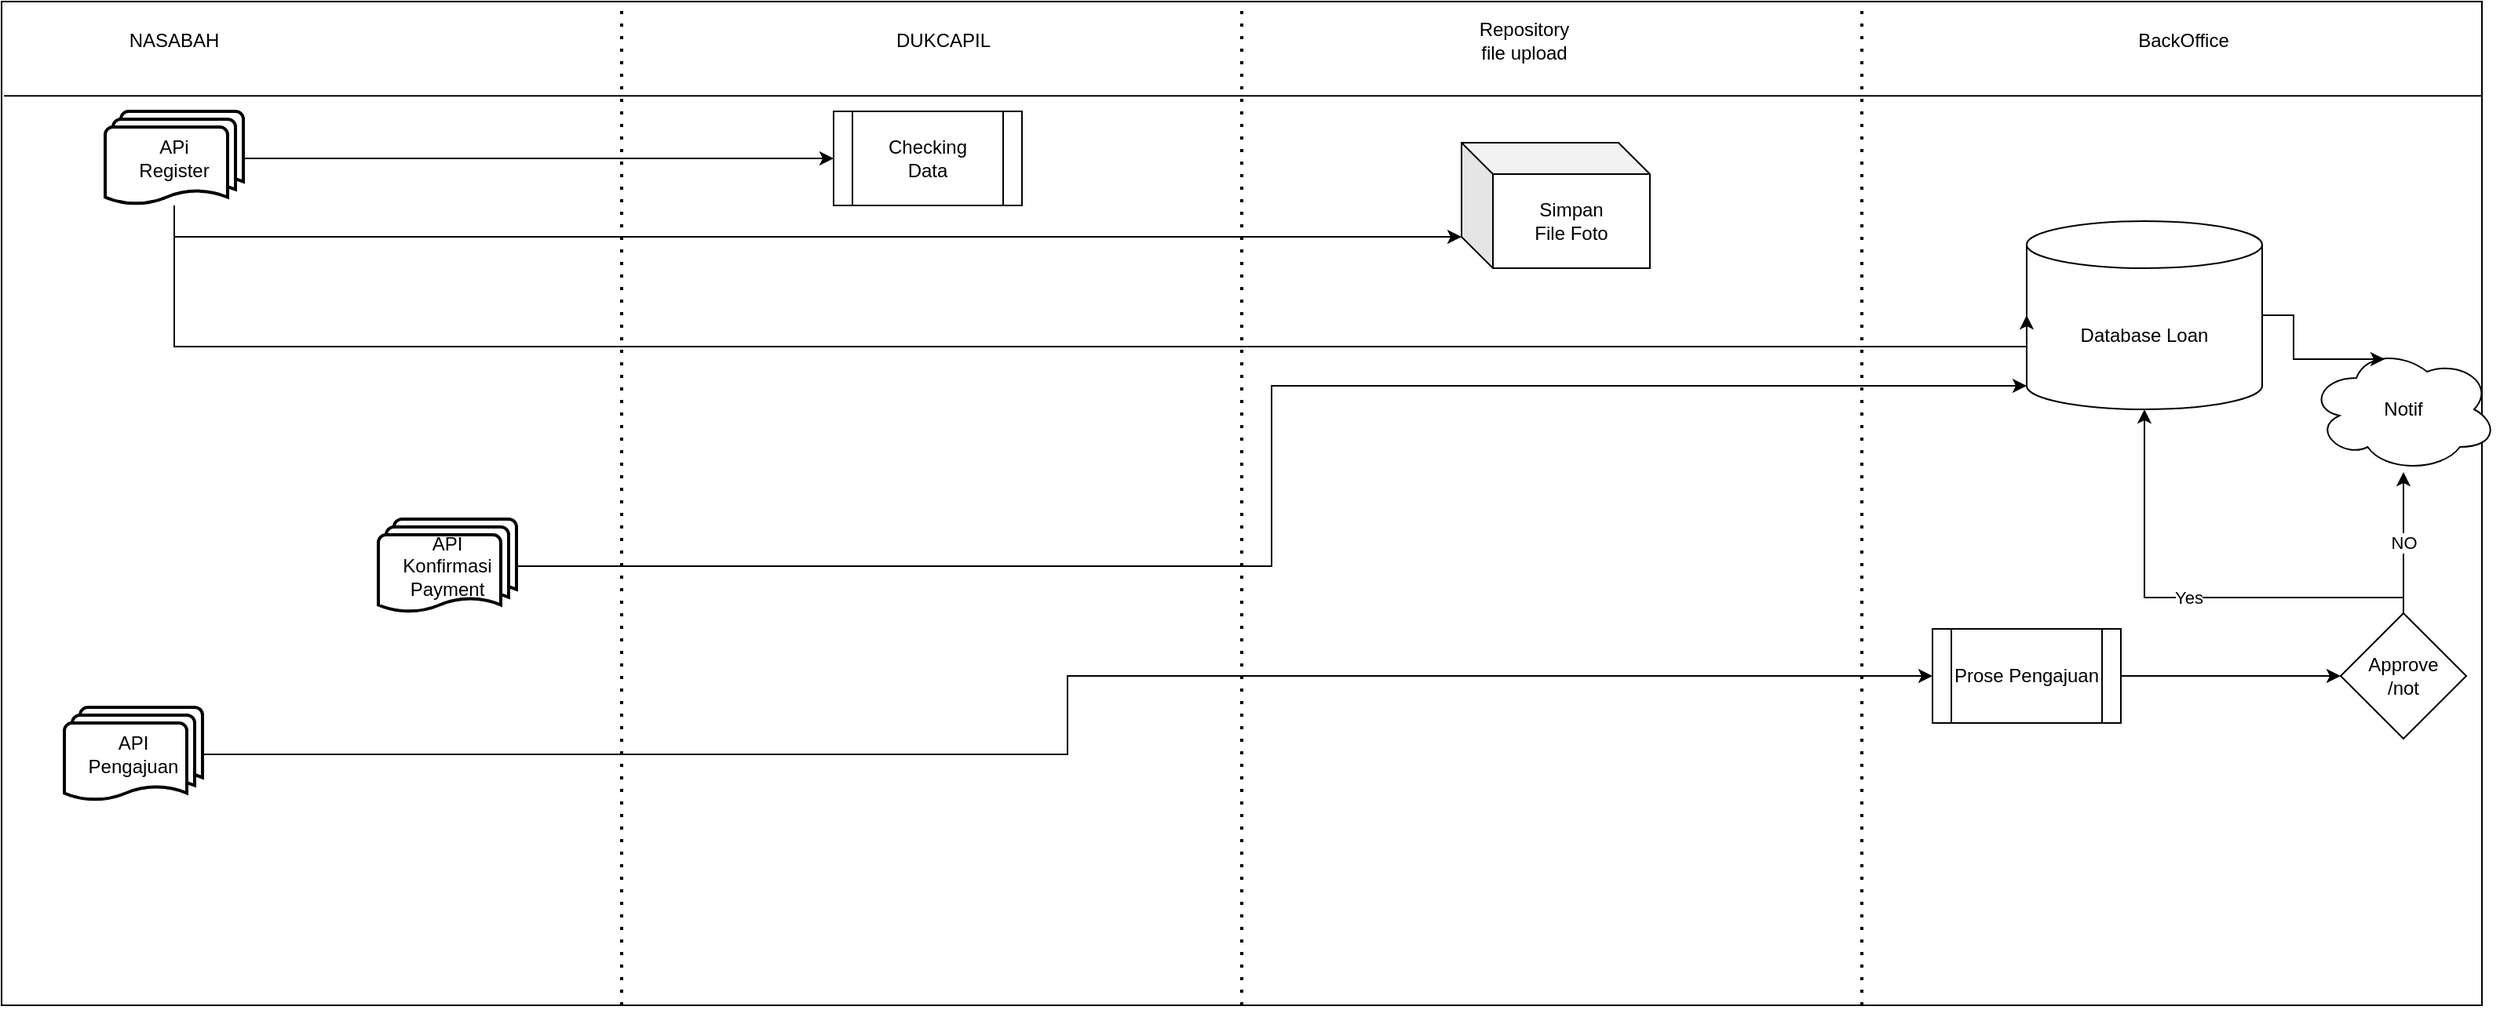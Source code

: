 <mxfile version="23.1.6" type="device">
  <diagram name="Page-1" id="jFHW5IWW2JGIcyRpXQIS">
    <mxGraphModel dx="2269" dy="1103" grid="1" gridSize="10" guides="1" tooltips="1" connect="1" arrows="1" fold="1" page="1" pageScale="1" pageWidth="850" pageHeight="1100" math="0" shadow="0">
      <root>
        <mxCell id="0" />
        <mxCell id="1" parent="0" />
        <mxCell id="V3-_lJ8pePpj4xOU_0b3-1" value="" style="rounded=0;whiteSpace=wrap;html=1;" vertex="1" parent="1">
          <mxGeometry x="80" y="70" width="1580" height="640" as="geometry" />
        </mxCell>
        <mxCell id="V3-_lJ8pePpj4xOU_0b3-2" value="" style="endArrow=none;dashed=1;html=1;dashPattern=1 3;strokeWidth=2;rounded=0;entryX=0.25;entryY=0;entryDx=0;entryDy=0;exitX=0.25;exitY=1;exitDx=0;exitDy=0;" edge="1" parent="1" source="V3-_lJ8pePpj4xOU_0b3-1" target="V3-_lJ8pePpj4xOU_0b3-1">
          <mxGeometry width="50" height="50" relative="1" as="geometry">
            <mxPoint x="360" y="420" as="sourcePoint" />
            <mxPoint x="410" y="370" as="targetPoint" />
          </mxGeometry>
        </mxCell>
        <mxCell id="V3-_lJ8pePpj4xOU_0b3-3" value="" style="endArrow=none;dashed=1;html=1;dashPattern=1 3;strokeWidth=2;rounded=0;entryX=0.5;entryY=0;entryDx=0;entryDy=0;exitX=0.5;exitY=1;exitDx=0;exitDy=0;" edge="1" parent="1" source="V3-_lJ8pePpj4xOU_0b3-1" target="V3-_lJ8pePpj4xOU_0b3-1">
          <mxGeometry width="50" height="50" relative="1" as="geometry">
            <mxPoint x="360" y="420" as="sourcePoint" />
            <mxPoint x="410" y="370" as="targetPoint" />
          </mxGeometry>
        </mxCell>
        <mxCell id="V3-_lJ8pePpj4xOU_0b3-4" value="" style="endArrow=none;html=1;rounded=0;exitX=0.001;exitY=0.094;exitDx=0;exitDy=0;exitPerimeter=0;entryX=1;entryY=0.094;entryDx=0;entryDy=0;entryPerimeter=0;" edge="1" parent="1" source="V3-_lJ8pePpj4xOU_0b3-1" target="V3-_lJ8pePpj4xOU_0b3-1">
          <mxGeometry width="50" height="50" relative="1" as="geometry">
            <mxPoint x="360" y="420" as="sourcePoint" />
            <mxPoint x="410" y="370" as="targetPoint" />
          </mxGeometry>
        </mxCell>
        <mxCell id="V3-_lJ8pePpj4xOU_0b3-5" value="NASABAH" style="text;html=1;align=center;verticalAlign=middle;whiteSpace=wrap;rounded=0;" vertex="1" parent="1">
          <mxGeometry x="160" y="80" width="60" height="30" as="geometry" />
        </mxCell>
        <mxCell id="V3-_lJ8pePpj4xOU_0b3-11" style="edgeStyle=orthogonalEdgeStyle;rounded=0;orthogonalLoop=1;jettySize=auto;html=1;entryX=0;entryY=0.5;entryDx=0;entryDy=0;" edge="1" parent="1" source="V3-_lJ8pePpj4xOU_0b3-7" target="V3-_lJ8pePpj4xOU_0b3-9">
          <mxGeometry relative="1" as="geometry" />
        </mxCell>
        <mxCell id="V3-_lJ8pePpj4xOU_0b3-7" value="APi &lt;br&gt;Register" style="strokeWidth=2;html=1;shape=mxgraph.flowchart.multi-document;whiteSpace=wrap;" vertex="1" parent="1">
          <mxGeometry x="146" y="140" width="88" height="60" as="geometry" />
        </mxCell>
        <mxCell id="V3-_lJ8pePpj4xOU_0b3-8" value="DUKCAPIL" style="text;html=1;align=center;verticalAlign=middle;whiteSpace=wrap;rounded=0;" vertex="1" parent="1">
          <mxGeometry x="650" y="80" width="60" height="30" as="geometry" />
        </mxCell>
        <mxCell id="V3-_lJ8pePpj4xOU_0b3-9" value="Checking &lt;br&gt;Data" style="shape=process;whiteSpace=wrap;html=1;backgroundOutline=1;" vertex="1" parent="1">
          <mxGeometry x="610" y="140" width="120" height="60" as="geometry" />
        </mxCell>
        <mxCell id="V3-_lJ8pePpj4xOU_0b3-10" value="" style="endArrow=none;dashed=1;html=1;dashPattern=1 3;strokeWidth=2;rounded=0;entryX=0.75;entryY=0;entryDx=0;entryDy=0;exitX=0.75;exitY=1;exitDx=0;exitDy=0;" edge="1" parent="1" source="V3-_lJ8pePpj4xOU_0b3-1" target="V3-_lJ8pePpj4xOU_0b3-1">
          <mxGeometry width="50" height="50" relative="1" as="geometry">
            <mxPoint x="360" y="420" as="sourcePoint" />
            <mxPoint x="410" y="370" as="targetPoint" />
          </mxGeometry>
        </mxCell>
        <mxCell id="V3-_lJ8pePpj4xOU_0b3-12" value="Repository file upload" style="text;html=1;align=center;verticalAlign=middle;whiteSpace=wrap;rounded=0;" vertex="1" parent="1">
          <mxGeometry x="1020" y="80" width="60" height="30" as="geometry" />
        </mxCell>
        <mxCell id="V3-_lJ8pePpj4xOU_0b3-14" value="Simpan &lt;br&gt;File Foto" style="shape=cube;whiteSpace=wrap;html=1;boundedLbl=1;backgroundOutline=1;darkOpacity=0.05;darkOpacity2=0.1;" vertex="1" parent="1">
          <mxGeometry x="1010" y="160" width="120" height="80" as="geometry" />
        </mxCell>
        <mxCell id="V3-_lJ8pePpj4xOU_0b3-15" style="edgeStyle=orthogonalEdgeStyle;rounded=0;orthogonalLoop=1;jettySize=auto;html=1;entryX=0;entryY=0;entryDx=0;entryDy=60;entryPerimeter=0;" edge="1" parent="1" source="V3-_lJ8pePpj4xOU_0b3-7" target="V3-_lJ8pePpj4xOU_0b3-14">
          <mxGeometry relative="1" as="geometry">
            <Array as="points">
              <mxPoint x="190" y="220" />
              <mxPoint x="660" y="220" />
            </Array>
          </mxGeometry>
        </mxCell>
        <mxCell id="V3-_lJ8pePpj4xOU_0b3-17" value="BackOffice" style="text;html=1;align=center;verticalAlign=middle;whiteSpace=wrap;rounded=0;" vertex="1" parent="1">
          <mxGeometry x="1440" y="80" width="60" height="30" as="geometry" />
        </mxCell>
        <mxCell id="V3-_lJ8pePpj4xOU_0b3-18" value="Database Loan" style="shape=cylinder3;whiteSpace=wrap;html=1;boundedLbl=1;backgroundOutline=1;size=15;" vertex="1" parent="1">
          <mxGeometry x="1370" y="210" width="150" height="120" as="geometry" />
        </mxCell>
        <mxCell id="V3-_lJ8pePpj4xOU_0b3-19" style="edgeStyle=orthogonalEdgeStyle;rounded=0;orthogonalLoop=1;jettySize=auto;html=1;entryX=0;entryY=0.5;entryDx=0;entryDy=0;entryPerimeter=0;" edge="1" parent="1" source="V3-_lJ8pePpj4xOU_0b3-7" target="V3-_lJ8pePpj4xOU_0b3-18">
          <mxGeometry relative="1" as="geometry">
            <Array as="points">
              <mxPoint x="190" y="290" />
            </Array>
          </mxGeometry>
        </mxCell>
        <mxCell id="V3-_lJ8pePpj4xOU_0b3-26" style="edgeStyle=orthogonalEdgeStyle;rounded=0;orthogonalLoop=1;jettySize=auto;html=1;" edge="1" parent="1" source="V3-_lJ8pePpj4xOU_0b3-22" target="V3-_lJ8pePpj4xOU_0b3-24">
          <mxGeometry relative="1" as="geometry" />
        </mxCell>
        <mxCell id="V3-_lJ8pePpj4xOU_0b3-22" value="API &lt;br&gt;Pengajuan" style="strokeWidth=2;html=1;shape=mxgraph.flowchart.multi-document;whiteSpace=wrap;" vertex="1" parent="1">
          <mxGeometry x="120" y="520" width="88" height="60" as="geometry" />
        </mxCell>
        <mxCell id="V3-_lJ8pePpj4xOU_0b3-31" style="edgeStyle=orthogonalEdgeStyle;rounded=0;orthogonalLoop=1;jettySize=auto;html=1;entryX=0;entryY=0.5;entryDx=0;entryDy=0;" edge="1" parent="1" source="V3-_lJ8pePpj4xOU_0b3-24" target="V3-_lJ8pePpj4xOU_0b3-28">
          <mxGeometry relative="1" as="geometry">
            <Array as="points">
              <mxPoint x="1470" y="500" />
              <mxPoint x="1540" y="500" />
              <mxPoint x="1540" y="470" />
            </Array>
          </mxGeometry>
        </mxCell>
        <mxCell id="V3-_lJ8pePpj4xOU_0b3-24" value="Prose Pengajuan" style="shape=process;whiteSpace=wrap;html=1;backgroundOutline=1;" vertex="1" parent="1">
          <mxGeometry x="1310" y="470" width="120" height="60" as="geometry" />
        </mxCell>
        <mxCell id="V3-_lJ8pePpj4xOU_0b3-29" value="Yes" style="edgeStyle=orthogonalEdgeStyle;rounded=0;orthogonalLoop=1;jettySize=auto;html=1;" edge="1" parent="1" source="V3-_lJ8pePpj4xOU_0b3-28" target="V3-_lJ8pePpj4xOU_0b3-18">
          <mxGeometry relative="1" as="geometry">
            <Array as="points">
              <mxPoint x="1445" y="450" />
            </Array>
          </mxGeometry>
        </mxCell>
        <mxCell id="V3-_lJ8pePpj4xOU_0b3-35" style="edgeStyle=orthogonalEdgeStyle;rounded=0;orthogonalLoop=1;jettySize=auto;html=1;" edge="1" parent="1" source="V3-_lJ8pePpj4xOU_0b3-28" target="V3-_lJ8pePpj4xOU_0b3-32">
          <mxGeometry relative="1" as="geometry" />
        </mxCell>
        <mxCell id="V3-_lJ8pePpj4xOU_0b3-36" value="NO" style="edgeLabel;html=1;align=center;verticalAlign=middle;resizable=0;points=[];" vertex="1" connectable="0" parent="V3-_lJ8pePpj4xOU_0b3-35">
          <mxGeometry x="0.014" relative="1" as="geometry">
            <mxPoint as="offset" />
          </mxGeometry>
        </mxCell>
        <mxCell id="V3-_lJ8pePpj4xOU_0b3-28" value="Approve&lt;br&gt;/not" style="rhombus;whiteSpace=wrap;html=1;" vertex="1" parent="1">
          <mxGeometry x="1570" y="460" width="80" height="80" as="geometry" />
        </mxCell>
        <mxCell id="V3-_lJ8pePpj4xOU_0b3-32" value="Notif" style="ellipse;shape=cloud;whiteSpace=wrap;html=1;" vertex="1" parent="1">
          <mxGeometry x="1550" y="290" width="120" height="80" as="geometry" />
        </mxCell>
        <mxCell id="V3-_lJ8pePpj4xOU_0b3-34" value="API&lt;br&gt;Konfirmasi&lt;br&gt;Payment" style="strokeWidth=2;html=1;shape=mxgraph.flowchart.multi-document;whiteSpace=wrap;" vertex="1" parent="1">
          <mxGeometry x="320" y="400" width="88" height="60" as="geometry" />
        </mxCell>
        <mxCell id="V3-_lJ8pePpj4xOU_0b3-37" style="edgeStyle=orthogonalEdgeStyle;rounded=0;orthogonalLoop=1;jettySize=auto;html=1;entryX=0;entryY=1;entryDx=0;entryDy=-15;entryPerimeter=0;" edge="1" parent="1" source="V3-_lJ8pePpj4xOU_0b3-34" target="V3-_lJ8pePpj4xOU_0b3-18">
          <mxGeometry relative="1" as="geometry" />
        </mxCell>
        <mxCell id="V3-_lJ8pePpj4xOU_0b3-39" style="edgeStyle=orthogonalEdgeStyle;rounded=0;orthogonalLoop=1;jettySize=auto;html=1;entryX=0.4;entryY=0.1;entryDx=0;entryDy=0;entryPerimeter=0;" edge="1" parent="1" source="V3-_lJ8pePpj4xOU_0b3-18" target="V3-_lJ8pePpj4xOU_0b3-32">
          <mxGeometry relative="1" as="geometry" />
        </mxCell>
      </root>
    </mxGraphModel>
  </diagram>
</mxfile>
